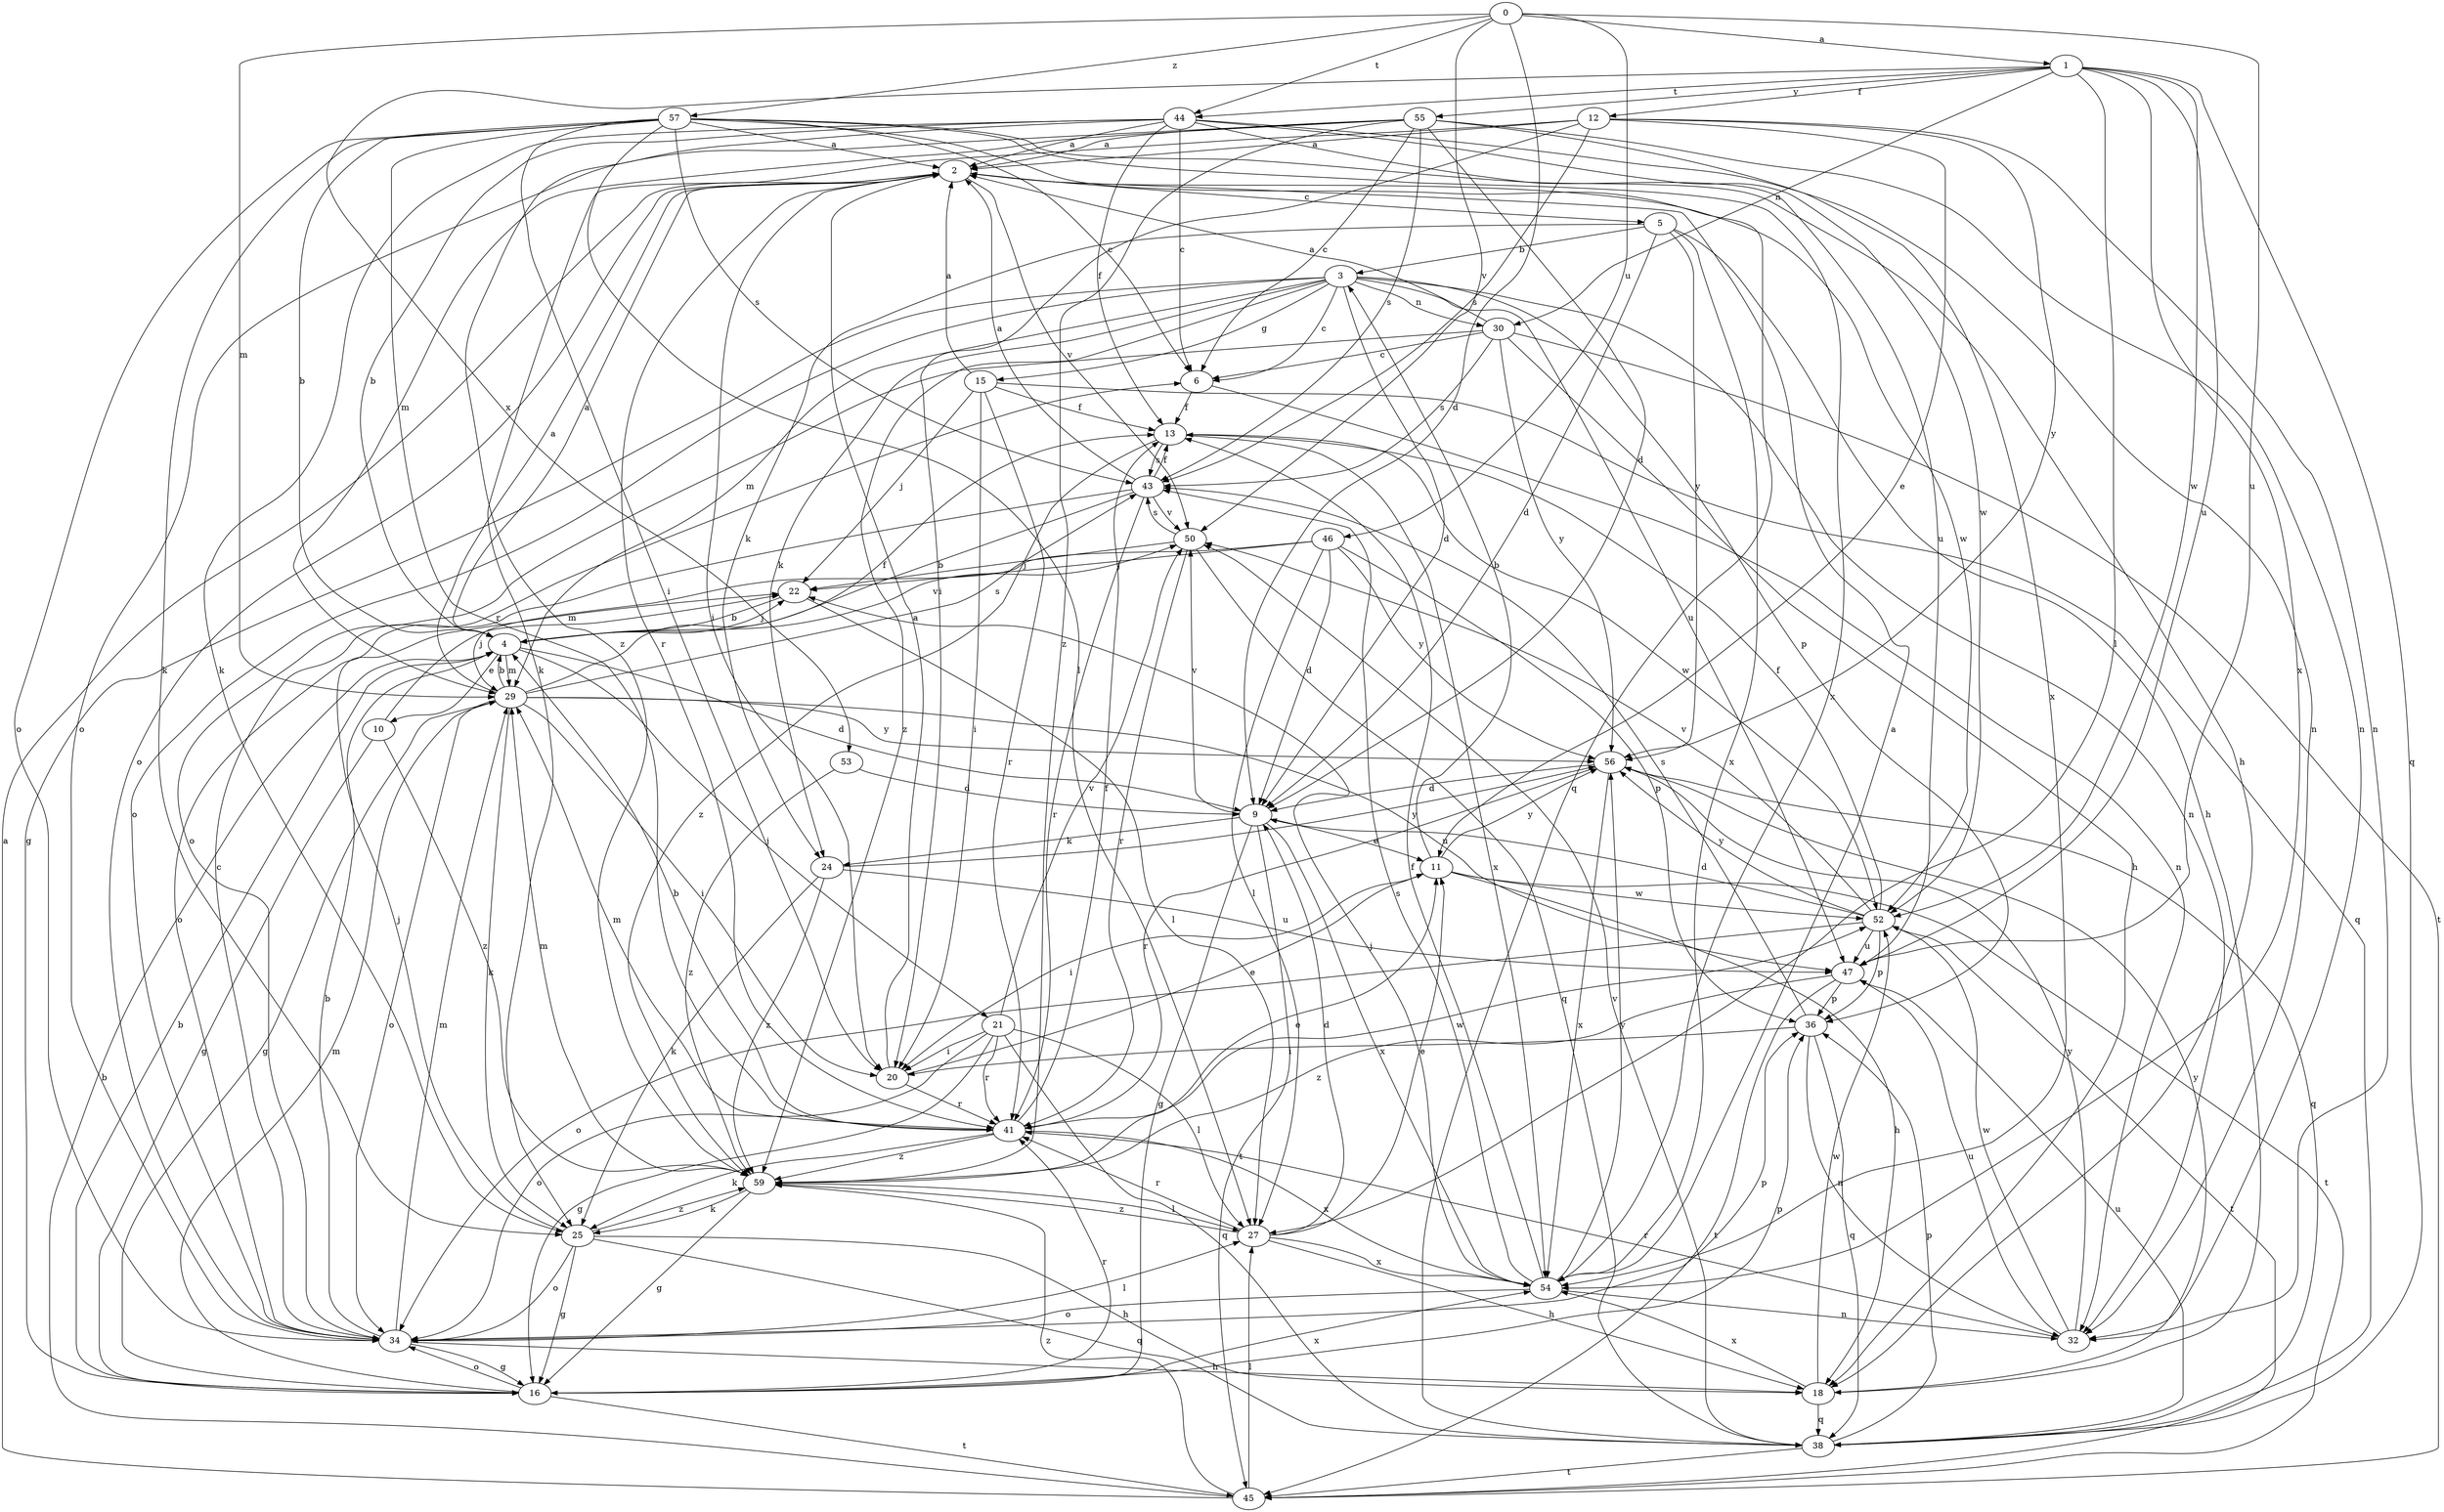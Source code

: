 strict digraph  {
0;
1;
2;
3;
4;
5;
6;
9;
10;
11;
12;
13;
15;
16;
18;
20;
21;
22;
24;
25;
27;
29;
30;
32;
34;
36;
38;
41;
43;
44;
45;
46;
47;
50;
52;
53;
54;
55;
56;
57;
59;
0 -> 1  [label=a];
0 -> 9  [label=d];
0 -> 29  [label=m];
0 -> 44  [label=t];
0 -> 46  [label=u];
0 -> 47  [label=u];
0 -> 50  [label=v];
0 -> 57  [label=z];
1 -> 12  [label=f];
1 -> 27  [label=l];
1 -> 30  [label=n];
1 -> 38  [label=q];
1 -> 44  [label=t];
1 -> 47  [label=u];
1 -> 52  [label=w];
1 -> 53  [label=x];
1 -> 54  [label=x];
1 -> 55  [label=y];
2 -> 5  [label=c];
2 -> 20  [label=i];
2 -> 34  [label=o];
2 -> 41  [label=r];
2 -> 50  [label=v];
2 -> 52  [label=w];
3 -> 6  [label=c];
3 -> 9  [label=d];
3 -> 15  [label=g];
3 -> 16  [label=g];
3 -> 24  [label=k];
3 -> 29  [label=m];
3 -> 30  [label=n];
3 -> 32  [label=n];
3 -> 34  [label=o];
3 -> 36  [label=p];
3 -> 47  [label=u];
3 -> 59  [label=z];
4 -> 2  [label=a];
4 -> 9  [label=d];
4 -> 10  [label=e];
4 -> 21  [label=j];
4 -> 22  [label=j];
4 -> 29  [label=m];
4 -> 50  [label=v];
5 -> 3  [label=b];
5 -> 9  [label=d];
5 -> 18  [label=h];
5 -> 24  [label=k];
5 -> 54  [label=x];
5 -> 56  [label=y];
6 -> 13  [label=f];
6 -> 32  [label=n];
9 -> 11  [label=e];
9 -> 16  [label=g];
9 -> 24  [label=k];
9 -> 45  [label=t];
9 -> 50  [label=v];
9 -> 54  [label=x];
10 -> 16  [label=g];
10 -> 22  [label=j];
10 -> 59  [label=z];
11 -> 3  [label=b];
11 -> 18  [label=h];
11 -> 20  [label=i];
11 -> 45  [label=t];
11 -> 52  [label=w];
11 -> 56  [label=y];
12 -> 2  [label=a];
12 -> 11  [label=e];
12 -> 20  [label=i];
12 -> 25  [label=k];
12 -> 32  [label=n];
12 -> 43  [label=s];
12 -> 56  [label=y];
13 -> 43  [label=s];
13 -> 52  [label=w];
13 -> 54  [label=x];
13 -> 59  [label=z];
15 -> 2  [label=a];
15 -> 13  [label=f];
15 -> 20  [label=i];
15 -> 22  [label=j];
15 -> 38  [label=q];
15 -> 41  [label=r];
16 -> 4  [label=b];
16 -> 29  [label=m];
16 -> 34  [label=o];
16 -> 36  [label=p];
16 -> 41  [label=r];
16 -> 45  [label=t];
16 -> 54  [label=x];
18 -> 38  [label=q];
18 -> 52  [label=w];
18 -> 54  [label=x];
18 -> 56  [label=y];
20 -> 2  [label=a];
20 -> 11  [label=e];
20 -> 41  [label=r];
21 -> 16  [label=g];
21 -> 20  [label=i];
21 -> 27  [label=l];
21 -> 34  [label=o];
21 -> 38  [label=q];
21 -> 41  [label=r];
21 -> 50  [label=v];
22 -> 4  [label=b];
22 -> 27  [label=l];
24 -> 25  [label=k];
24 -> 47  [label=u];
24 -> 56  [label=y];
24 -> 59  [label=z];
25 -> 16  [label=g];
25 -> 18  [label=h];
25 -> 22  [label=j];
25 -> 34  [label=o];
25 -> 38  [label=q];
25 -> 59  [label=z];
27 -> 9  [label=d];
27 -> 11  [label=e];
27 -> 18  [label=h];
27 -> 41  [label=r];
27 -> 54  [label=x];
27 -> 59  [label=z];
29 -> 2  [label=a];
29 -> 4  [label=b];
29 -> 13  [label=f];
29 -> 16  [label=g];
29 -> 20  [label=i];
29 -> 25  [label=k];
29 -> 34  [label=o];
29 -> 43  [label=s];
29 -> 47  [label=u];
29 -> 56  [label=y];
30 -> 2  [label=a];
30 -> 6  [label=c];
30 -> 18  [label=h];
30 -> 34  [label=o];
30 -> 43  [label=s];
30 -> 45  [label=t];
30 -> 56  [label=y];
32 -> 41  [label=r];
32 -> 47  [label=u];
32 -> 52  [label=w];
32 -> 56  [label=y];
34 -> 4  [label=b];
34 -> 6  [label=c];
34 -> 16  [label=g];
34 -> 18  [label=h];
34 -> 27  [label=l];
34 -> 29  [label=m];
34 -> 36  [label=p];
36 -> 20  [label=i];
36 -> 32  [label=n];
36 -> 38  [label=q];
36 -> 43  [label=s];
38 -> 36  [label=p];
38 -> 45  [label=t];
38 -> 47  [label=u];
38 -> 50  [label=v];
41 -> 4  [label=b];
41 -> 13  [label=f];
41 -> 25  [label=k];
41 -> 29  [label=m];
41 -> 52  [label=w];
41 -> 54  [label=x];
41 -> 59  [label=z];
43 -> 2  [label=a];
43 -> 4  [label=b];
43 -> 13  [label=f];
43 -> 34  [label=o];
43 -> 41  [label=r];
43 -> 50  [label=v];
44 -> 2  [label=a];
44 -> 4  [label=b];
44 -> 6  [label=c];
44 -> 13  [label=f];
44 -> 25  [label=k];
44 -> 32  [label=n];
44 -> 47  [label=u];
44 -> 52  [label=w];
44 -> 59  [label=z];
45 -> 2  [label=a];
45 -> 4  [label=b];
45 -> 27  [label=l];
45 -> 59  [label=z];
46 -> 9  [label=d];
46 -> 22  [label=j];
46 -> 27  [label=l];
46 -> 29  [label=m];
46 -> 36  [label=p];
46 -> 56  [label=y];
47 -> 36  [label=p];
47 -> 45  [label=t];
47 -> 59  [label=z];
50 -> 22  [label=j];
50 -> 38  [label=q];
50 -> 41  [label=r];
50 -> 43  [label=s];
52 -> 9  [label=d];
52 -> 13  [label=f];
52 -> 34  [label=o];
52 -> 36  [label=p];
52 -> 45  [label=t];
52 -> 47  [label=u];
52 -> 50  [label=v];
52 -> 56  [label=y];
53 -> 9  [label=d];
53 -> 59  [label=z];
54 -> 2  [label=a];
54 -> 13  [label=f];
54 -> 22  [label=j];
54 -> 32  [label=n];
54 -> 34  [label=o];
54 -> 43  [label=s];
54 -> 56  [label=y];
55 -> 2  [label=a];
55 -> 6  [label=c];
55 -> 9  [label=d];
55 -> 29  [label=m];
55 -> 32  [label=n];
55 -> 34  [label=o];
55 -> 43  [label=s];
55 -> 54  [label=x];
55 -> 59  [label=z];
56 -> 9  [label=d];
56 -> 38  [label=q];
56 -> 41  [label=r];
56 -> 54  [label=x];
57 -> 2  [label=a];
57 -> 4  [label=b];
57 -> 6  [label=c];
57 -> 18  [label=h];
57 -> 20  [label=i];
57 -> 25  [label=k];
57 -> 27  [label=l];
57 -> 34  [label=o];
57 -> 38  [label=q];
57 -> 41  [label=r];
57 -> 43  [label=s];
57 -> 54  [label=x];
59 -> 11  [label=e];
59 -> 16  [label=g];
59 -> 25  [label=k];
59 -> 27  [label=l];
59 -> 29  [label=m];
}
